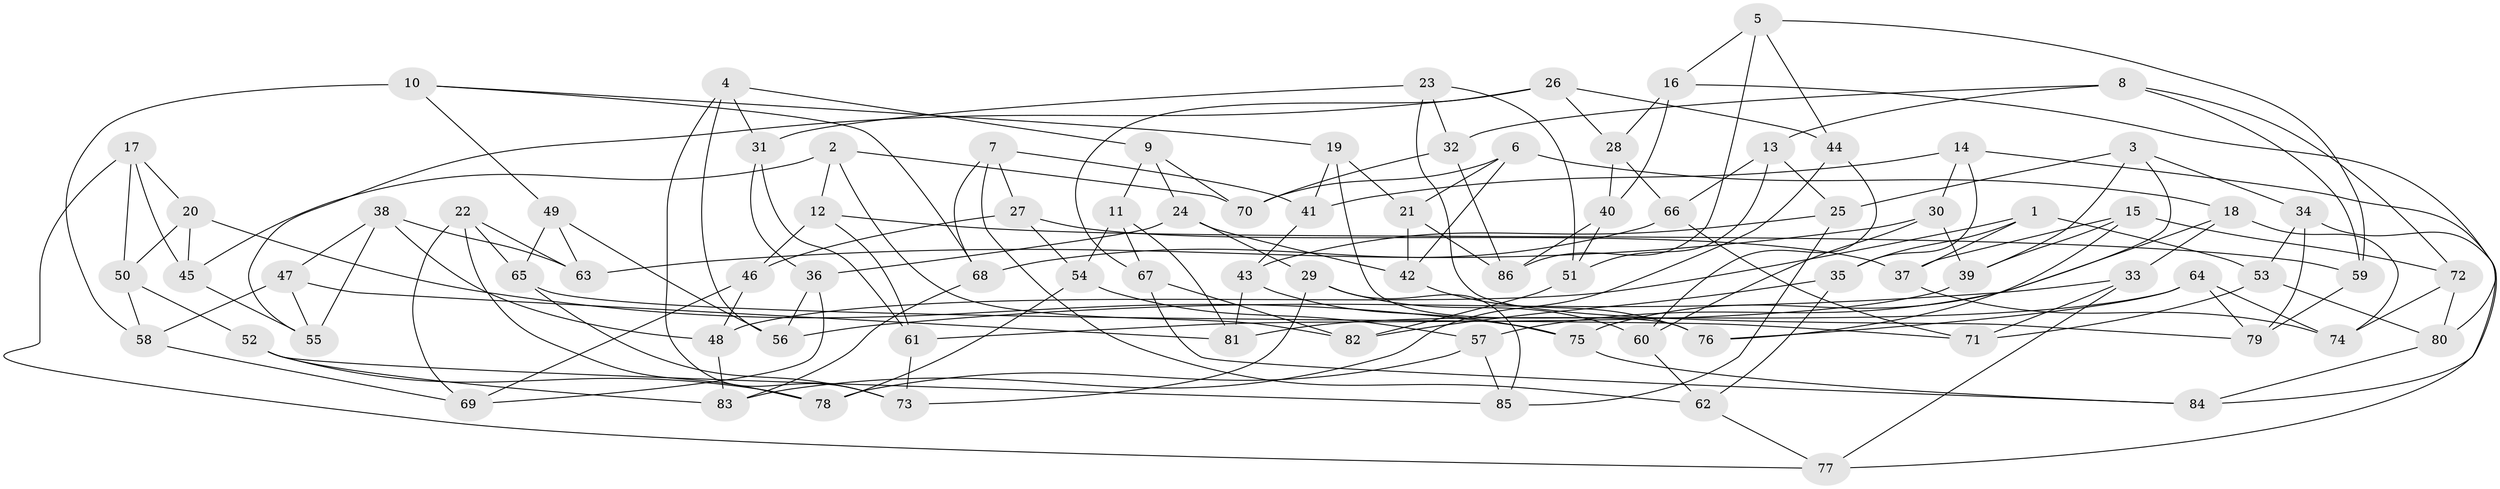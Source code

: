 // Generated by graph-tools (version 1.1) at 2025/11/02/27/25 16:11:48]
// undirected, 86 vertices, 172 edges
graph export_dot {
graph [start="1"]
  node [color=gray90,style=filled];
  1;
  2;
  3;
  4;
  5;
  6;
  7;
  8;
  9;
  10;
  11;
  12;
  13;
  14;
  15;
  16;
  17;
  18;
  19;
  20;
  21;
  22;
  23;
  24;
  25;
  26;
  27;
  28;
  29;
  30;
  31;
  32;
  33;
  34;
  35;
  36;
  37;
  38;
  39;
  40;
  41;
  42;
  43;
  44;
  45;
  46;
  47;
  48;
  49;
  50;
  51;
  52;
  53;
  54;
  55;
  56;
  57;
  58;
  59;
  60;
  61;
  62;
  63;
  64;
  65;
  66;
  67;
  68;
  69;
  70;
  71;
  72;
  73;
  74;
  75;
  76;
  77;
  78;
  79;
  80;
  81;
  82;
  83;
  84;
  85;
  86;
  1 -- 48;
  1 -- 53;
  1 -- 35;
  1 -- 37;
  2 -- 70;
  2 -- 82;
  2 -- 45;
  2 -- 12;
  3 -- 39;
  3 -- 25;
  3 -- 75;
  3 -- 34;
  4 -- 73;
  4 -- 9;
  4 -- 56;
  4 -- 31;
  5 -- 59;
  5 -- 44;
  5 -- 86;
  5 -- 16;
  6 -- 70;
  6 -- 21;
  6 -- 18;
  6 -- 42;
  7 -- 62;
  7 -- 41;
  7 -- 27;
  7 -- 68;
  8 -- 59;
  8 -- 32;
  8 -- 13;
  8 -- 72;
  9 -- 11;
  9 -- 24;
  9 -- 70;
  10 -- 68;
  10 -- 58;
  10 -- 19;
  10 -- 49;
  11 -- 67;
  11 -- 81;
  11 -- 54;
  12 -- 59;
  12 -- 46;
  12 -- 61;
  13 -- 25;
  13 -- 66;
  13 -- 51;
  14 -- 84;
  14 -- 41;
  14 -- 30;
  14 -- 35;
  15 -- 37;
  15 -- 72;
  15 -- 39;
  15 -- 76;
  16 -- 40;
  16 -- 28;
  16 -- 80;
  17 -- 20;
  17 -- 50;
  17 -- 45;
  17 -- 77;
  18 -- 33;
  18 -- 57;
  18 -- 74;
  19 -- 21;
  19 -- 76;
  19 -- 41;
  20 -- 50;
  20 -- 45;
  20 -- 75;
  21 -- 42;
  21 -- 86;
  22 -- 69;
  22 -- 65;
  22 -- 78;
  22 -- 63;
  23 -- 31;
  23 -- 51;
  23 -- 79;
  23 -- 32;
  24 -- 42;
  24 -- 29;
  24 -- 36;
  25 -- 85;
  25 -- 43;
  26 -- 67;
  26 -- 55;
  26 -- 44;
  26 -- 28;
  27 -- 46;
  27 -- 54;
  27 -- 37;
  28 -- 66;
  28 -- 40;
  29 -- 73;
  29 -- 85;
  29 -- 60;
  30 -- 39;
  30 -- 60;
  30 -- 63;
  31 -- 36;
  31 -- 61;
  32 -- 70;
  32 -- 86;
  33 -- 71;
  33 -- 77;
  33 -- 56;
  34 -- 77;
  34 -- 53;
  34 -- 79;
  35 -- 62;
  35 -- 82;
  36 -- 56;
  36 -- 69;
  37 -- 74;
  38 -- 55;
  38 -- 47;
  38 -- 48;
  38 -- 63;
  39 -- 61;
  40 -- 51;
  40 -- 86;
  41 -- 43;
  42 -- 76;
  43 -- 81;
  43 -- 75;
  44 -- 60;
  44 -- 83;
  45 -- 55;
  46 -- 69;
  46 -- 48;
  47 -- 58;
  47 -- 55;
  47 -- 81;
  48 -- 83;
  49 -- 63;
  49 -- 65;
  49 -- 56;
  50 -- 52;
  50 -- 58;
  51 -- 82;
  52 -- 83;
  52 -- 78;
  52 -- 85;
  53 -- 80;
  53 -- 71;
  54 -- 57;
  54 -- 78;
  57 -- 78;
  57 -- 85;
  58 -- 69;
  59 -- 79;
  60 -- 62;
  61 -- 73;
  62 -- 77;
  64 -- 81;
  64 -- 74;
  64 -- 76;
  64 -- 79;
  65 -- 73;
  65 -- 71;
  66 -- 68;
  66 -- 71;
  67 -- 82;
  67 -- 84;
  68 -- 83;
  72 -- 74;
  72 -- 80;
  75 -- 84;
  80 -- 84;
}
